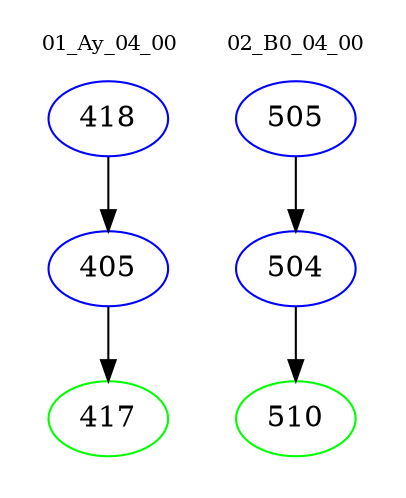 digraph{
subgraph cluster_0 {
color = white
label = "01_Ay_04_00";
fontsize=10;
T0_418 [label="418", color="blue"]
T0_418 -> T0_405 [color="black"]
T0_405 [label="405", color="blue"]
T0_405 -> T0_417 [color="black"]
T0_417 [label="417", color="green"]
}
subgraph cluster_1 {
color = white
label = "02_B0_04_00";
fontsize=10;
T1_505 [label="505", color="blue"]
T1_505 -> T1_504 [color="black"]
T1_504 [label="504", color="blue"]
T1_504 -> T1_510 [color="black"]
T1_510 [label="510", color="green"]
}
}
